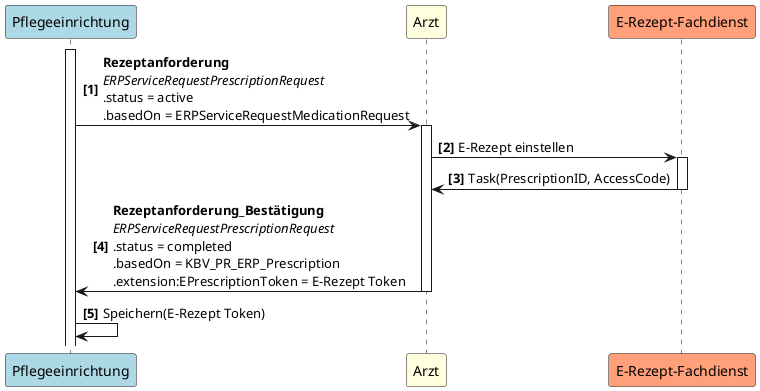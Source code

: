 @startuml UC1_1
autonumber "<b>[0]"
participant Pflegeeinrichtung as PE #LightBlue
participant Arzt as A #LightYellow
participant "E-Rezept-Fachdienst" as FD #LightSalmon

activate PE
PE -> A++: <b>Rezeptanforderung \n<i>ERPServiceRequestPrescriptionRequest \n.status = active \n.basedOn = ERPServiceRequestMedicationRequest
A -> FD++: E-Rezept einstellen
FD -> A--: Task(PrescriptionID, AccessCode)
A -> PE--: <b>Rezeptanforderung_Bestätigung\n<i>ERPServiceRequestPrescriptionRequest \n.status = completed \n.basedOn = KBV_PR_ERP_Prescription \n.extension:EPrescriptionToken = E-Rezept Token
PE -> PE: Speichern(E-Rezept Token)
@enduml